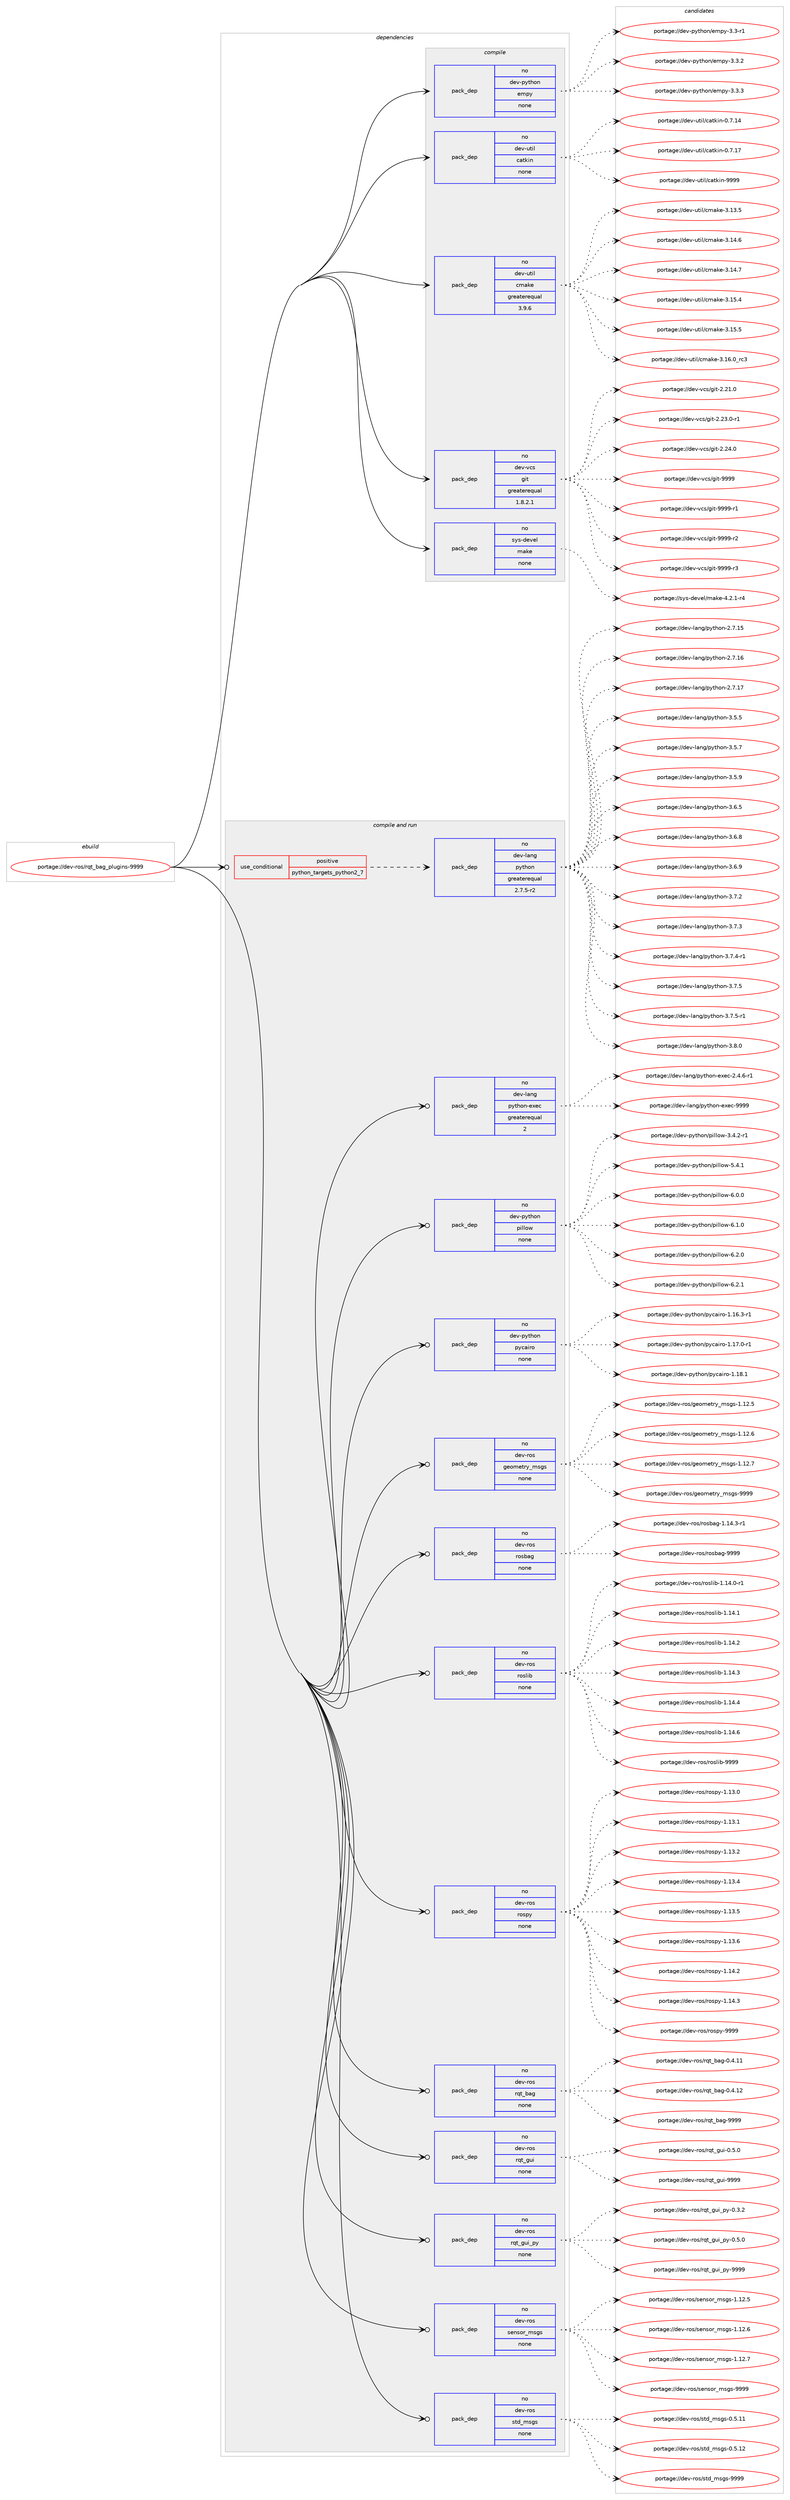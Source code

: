 digraph prolog {

# *************
# Graph options
# *************

newrank=true;
concentrate=true;
compound=true;
graph [rankdir=LR,fontname=Helvetica,fontsize=10,ranksep=1.5];#, ranksep=2.5, nodesep=0.2];
edge  [arrowhead=vee];
node  [fontname=Helvetica,fontsize=10];

# **********
# The ebuild
# **********

subgraph cluster_leftcol {
color=gray;
rank=same;
label=<<i>ebuild</i>>;
id [label="portage://dev-ros/rqt_bag_plugins-9999", color=red, width=4, href="../dev-ros/rqt_bag_plugins-9999.svg"];
}

# ****************
# The dependencies
# ****************

subgraph cluster_midcol {
color=gray;
label=<<i>dependencies</i>>;
subgraph cluster_compile {
fillcolor="#eeeeee";
style=filled;
label=<<i>compile</i>>;
subgraph pack152246 {
dependency200230 [label=<<TABLE BORDER="0" CELLBORDER="1" CELLSPACING="0" CELLPADDING="4" WIDTH="220"><TR><TD ROWSPAN="6" CELLPADDING="30">pack_dep</TD></TR><TR><TD WIDTH="110">no</TD></TR><TR><TD>dev-python</TD></TR><TR><TD>empy</TD></TR><TR><TD>none</TD></TR><TR><TD></TD></TR></TABLE>>, shape=none, color=blue];
}
id:e -> dependency200230:w [weight=20,style="solid",arrowhead="vee"];
subgraph pack152247 {
dependency200231 [label=<<TABLE BORDER="0" CELLBORDER="1" CELLSPACING="0" CELLPADDING="4" WIDTH="220"><TR><TD ROWSPAN="6" CELLPADDING="30">pack_dep</TD></TR><TR><TD WIDTH="110">no</TD></TR><TR><TD>dev-util</TD></TR><TR><TD>catkin</TD></TR><TR><TD>none</TD></TR><TR><TD></TD></TR></TABLE>>, shape=none, color=blue];
}
id:e -> dependency200231:w [weight=20,style="solid",arrowhead="vee"];
subgraph pack152248 {
dependency200232 [label=<<TABLE BORDER="0" CELLBORDER="1" CELLSPACING="0" CELLPADDING="4" WIDTH="220"><TR><TD ROWSPAN="6" CELLPADDING="30">pack_dep</TD></TR><TR><TD WIDTH="110">no</TD></TR><TR><TD>dev-util</TD></TR><TR><TD>cmake</TD></TR><TR><TD>greaterequal</TD></TR><TR><TD>3.9.6</TD></TR></TABLE>>, shape=none, color=blue];
}
id:e -> dependency200232:w [weight=20,style="solid",arrowhead="vee"];
subgraph pack152249 {
dependency200233 [label=<<TABLE BORDER="0" CELLBORDER="1" CELLSPACING="0" CELLPADDING="4" WIDTH="220"><TR><TD ROWSPAN="6" CELLPADDING="30">pack_dep</TD></TR><TR><TD WIDTH="110">no</TD></TR><TR><TD>dev-vcs</TD></TR><TR><TD>git</TD></TR><TR><TD>greaterequal</TD></TR><TR><TD>1.8.2.1</TD></TR></TABLE>>, shape=none, color=blue];
}
id:e -> dependency200233:w [weight=20,style="solid",arrowhead="vee"];
subgraph pack152250 {
dependency200234 [label=<<TABLE BORDER="0" CELLBORDER="1" CELLSPACING="0" CELLPADDING="4" WIDTH="220"><TR><TD ROWSPAN="6" CELLPADDING="30">pack_dep</TD></TR><TR><TD WIDTH="110">no</TD></TR><TR><TD>sys-devel</TD></TR><TR><TD>make</TD></TR><TR><TD>none</TD></TR><TR><TD></TD></TR></TABLE>>, shape=none, color=blue];
}
id:e -> dependency200234:w [weight=20,style="solid",arrowhead="vee"];
}
subgraph cluster_compileandrun {
fillcolor="#eeeeee";
style=filled;
label=<<i>compile and run</i>>;
subgraph cond44556 {
dependency200235 [label=<<TABLE BORDER="0" CELLBORDER="1" CELLSPACING="0" CELLPADDING="4"><TR><TD ROWSPAN="3" CELLPADDING="10">use_conditional</TD></TR><TR><TD>positive</TD></TR><TR><TD>python_targets_python2_7</TD></TR></TABLE>>, shape=none, color=red];
subgraph pack152251 {
dependency200236 [label=<<TABLE BORDER="0" CELLBORDER="1" CELLSPACING="0" CELLPADDING="4" WIDTH="220"><TR><TD ROWSPAN="6" CELLPADDING="30">pack_dep</TD></TR><TR><TD WIDTH="110">no</TD></TR><TR><TD>dev-lang</TD></TR><TR><TD>python</TD></TR><TR><TD>greaterequal</TD></TR><TR><TD>2.7.5-r2</TD></TR></TABLE>>, shape=none, color=blue];
}
dependency200235:e -> dependency200236:w [weight=20,style="dashed",arrowhead="vee"];
}
id:e -> dependency200235:w [weight=20,style="solid",arrowhead="odotvee"];
subgraph pack152252 {
dependency200237 [label=<<TABLE BORDER="0" CELLBORDER="1" CELLSPACING="0" CELLPADDING="4" WIDTH="220"><TR><TD ROWSPAN="6" CELLPADDING="30">pack_dep</TD></TR><TR><TD WIDTH="110">no</TD></TR><TR><TD>dev-lang</TD></TR><TR><TD>python-exec</TD></TR><TR><TD>greaterequal</TD></TR><TR><TD>2</TD></TR></TABLE>>, shape=none, color=blue];
}
id:e -> dependency200237:w [weight=20,style="solid",arrowhead="odotvee"];
subgraph pack152253 {
dependency200238 [label=<<TABLE BORDER="0" CELLBORDER="1" CELLSPACING="0" CELLPADDING="4" WIDTH="220"><TR><TD ROWSPAN="6" CELLPADDING="30">pack_dep</TD></TR><TR><TD WIDTH="110">no</TD></TR><TR><TD>dev-python</TD></TR><TR><TD>pillow</TD></TR><TR><TD>none</TD></TR><TR><TD></TD></TR></TABLE>>, shape=none, color=blue];
}
id:e -> dependency200238:w [weight=20,style="solid",arrowhead="odotvee"];
subgraph pack152254 {
dependency200239 [label=<<TABLE BORDER="0" CELLBORDER="1" CELLSPACING="0" CELLPADDING="4" WIDTH="220"><TR><TD ROWSPAN="6" CELLPADDING="30">pack_dep</TD></TR><TR><TD WIDTH="110">no</TD></TR><TR><TD>dev-python</TD></TR><TR><TD>pycairo</TD></TR><TR><TD>none</TD></TR><TR><TD></TD></TR></TABLE>>, shape=none, color=blue];
}
id:e -> dependency200239:w [weight=20,style="solid",arrowhead="odotvee"];
subgraph pack152255 {
dependency200240 [label=<<TABLE BORDER="0" CELLBORDER="1" CELLSPACING="0" CELLPADDING="4" WIDTH="220"><TR><TD ROWSPAN="6" CELLPADDING="30">pack_dep</TD></TR><TR><TD WIDTH="110">no</TD></TR><TR><TD>dev-ros</TD></TR><TR><TD>geometry_msgs</TD></TR><TR><TD>none</TD></TR><TR><TD></TD></TR></TABLE>>, shape=none, color=blue];
}
id:e -> dependency200240:w [weight=20,style="solid",arrowhead="odotvee"];
subgraph pack152256 {
dependency200241 [label=<<TABLE BORDER="0" CELLBORDER="1" CELLSPACING="0" CELLPADDING="4" WIDTH="220"><TR><TD ROWSPAN="6" CELLPADDING="30">pack_dep</TD></TR><TR><TD WIDTH="110">no</TD></TR><TR><TD>dev-ros</TD></TR><TR><TD>rosbag</TD></TR><TR><TD>none</TD></TR><TR><TD></TD></TR></TABLE>>, shape=none, color=blue];
}
id:e -> dependency200241:w [weight=20,style="solid",arrowhead="odotvee"];
subgraph pack152257 {
dependency200242 [label=<<TABLE BORDER="0" CELLBORDER="1" CELLSPACING="0" CELLPADDING="4" WIDTH="220"><TR><TD ROWSPAN="6" CELLPADDING="30">pack_dep</TD></TR><TR><TD WIDTH="110">no</TD></TR><TR><TD>dev-ros</TD></TR><TR><TD>roslib</TD></TR><TR><TD>none</TD></TR><TR><TD></TD></TR></TABLE>>, shape=none, color=blue];
}
id:e -> dependency200242:w [weight=20,style="solid",arrowhead="odotvee"];
subgraph pack152258 {
dependency200243 [label=<<TABLE BORDER="0" CELLBORDER="1" CELLSPACING="0" CELLPADDING="4" WIDTH="220"><TR><TD ROWSPAN="6" CELLPADDING="30">pack_dep</TD></TR><TR><TD WIDTH="110">no</TD></TR><TR><TD>dev-ros</TD></TR><TR><TD>rospy</TD></TR><TR><TD>none</TD></TR><TR><TD></TD></TR></TABLE>>, shape=none, color=blue];
}
id:e -> dependency200243:w [weight=20,style="solid",arrowhead="odotvee"];
subgraph pack152259 {
dependency200244 [label=<<TABLE BORDER="0" CELLBORDER="1" CELLSPACING="0" CELLPADDING="4" WIDTH="220"><TR><TD ROWSPAN="6" CELLPADDING="30">pack_dep</TD></TR><TR><TD WIDTH="110">no</TD></TR><TR><TD>dev-ros</TD></TR><TR><TD>rqt_bag</TD></TR><TR><TD>none</TD></TR><TR><TD></TD></TR></TABLE>>, shape=none, color=blue];
}
id:e -> dependency200244:w [weight=20,style="solid",arrowhead="odotvee"];
subgraph pack152260 {
dependency200245 [label=<<TABLE BORDER="0" CELLBORDER="1" CELLSPACING="0" CELLPADDING="4" WIDTH="220"><TR><TD ROWSPAN="6" CELLPADDING="30">pack_dep</TD></TR><TR><TD WIDTH="110">no</TD></TR><TR><TD>dev-ros</TD></TR><TR><TD>rqt_gui</TD></TR><TR><TD>none</TD></TR><TR><TD></TD></TR></TABLE>>, shape=none, color=blue];
}
id:e -> dependency200245:w [weight=20,style="solid",arrowhead="odotvee"];
subgraph pack152261 {
dependency200246 [label=<<TABLE BORDER="0" CELLBORDER="1" CELLSPACING="0" CELLPADDING="4" WIDTH="220"><TR><TD ROWSPAN="6" CELLPADDING="30">pack_dep</TD></TR><TR><TD WIDTH="110">no</TD></TR><TR><TD>dev-ros</TD></TR><TR><TD>rqt_gui_py</TD></TR><TR><TD>none</TD></TR><TR><TD></TD></TR></TABLE>>, shape=none, color=blue];
}
id:e -> dependency200246:w [weight=20,style="solid",arrowhead="odotvee"];
subgraph pack152262 {
dependency200247 [label=<<TABLE BORDER="0" CELLBORDER="1" CELLSPACING="0" CELLPADDING="4" WIDTH="220"><TR><TD ROWSPAN="6" CELLPADDING="30">pack_dep</TD></TR><TR><TD WIDTH="110">no</TD></TR><TR><TD>dev-ros</TD></TR><TR><TD>sensor_msgs</TD></TR><TR><TD>none</TD></TR><TR><TD></TD></TR></TABLE>>, shape=none, color=blue];
}
id:e -> dependency200247:w [weight=20,style="solid",arrowhead="odotvee"];
subgraph pack152263 {
dependency200248 [label=<<TABLE BORDER="0" CELLBORDER="1" CELLSPACING="0" CELLPADDING="4" WIDTH="220"><TR><TD ROWSPAN="6" CELLPADDING="30">pack_dep</TD></TR><TR><TD WIDTH="110">no</TD></TR><TR><TD>dev-ros</TD></TR><TR><TD>std_msgs</TD></TR><TR><TD>none</TD></TR><TR><TD></TD></TR></TABLE>>, shape=none, color=blue];
}
id:e -> dependency200248:w [weight=20,style="solid",arrowhead="odotvee"];
}
subgraph cluster_run {
fillcolor="#eeeeee";
style=filled;
label=<<i>run</i>>;
}
}

# **************
# The candidates
# **************

subgraph cluster_choices {
rank=same;
color=gray;
label=<<i>candidates</i>>;

subgraph choice152246 {
color=black;
nodesep=1;
choiceportage1001011184511212111610411111047101109112121455146514511449 [label="portage://dev-python/empy-3.3-r1", color=red, width=4,href="../dev-python/empy-3.3-r1.svg"];
choiceportage1001011184511212111610411111047101109112121455146514650 [label="portage://dev-python/empy-3.3.2", color=red, width=4,href="../dev-python/empy-3.3.2.svg"];
choiceportage1001011184511212111610411111047101109112121455146514651 [label="portage://dev-python/empy-3.3.3", color=red, width=4,href="../dev-python/empy-3.3.3.svg"];
dependency200230:e -> choiceportage1001011184511212111610411111047101109112121455146514511449:w [style=dotted,weight="100"];
dependency200230:e -> choiceportage1001011184511212111610411111047101109112121455146514650:w [style=dotted,weight="100"];
dependency200230:e -> choiceportage1001011184511212111610411111047101109112121455146514651:w [style=dotted,weight="100"];
}
subgraph choice152247 {
color=black;
nodesep=1;
choiceportage1001011184511711610510847999711610710511045484655464952 [label="portage://dev-util/catkin-0.7.14", color=red, width=4,href="../dev-util/catkin-0.7.14.svg"];
choiceportage1001011184511711610510847999711610710511045484655464955 [label="portage://dev-util/catkin-0.7.17", color=red, width=4,href="../dev-util/catkin-0.7.17.svg"];
choiceportage100101118451171161051084799971161071051104557575757 [label="portage://dev-util/catkin-9999", color=red, width=4,href="../dev-util/catkin-9999.svg"];
dependency200231:e -> choiceportage1001011184511711610510847999711610710511045484655464952:w [style=dotted,weight="100"];
dependency200231:e -> choiceportage1001011184511711610510847999711610710511045484655464955:w [style=dotted,weight="100"];
dependency200231:e -> choiceportage100101118451171161051084799971161071051104557575757:w [style=dotted,weight="100"];
}
subgraph choice152248 {
color=black;
nodesep=1;
choiceportage1001011184511711610510847991099710710145514649514653 [label="portage://dev-util/cmake-3.13.5", color=red, width=4,href="../dev-util/cmake-3.13.5.svg"];
choiceportage1001011184511711610510847991099710710145514649524654 [label="portage://dev-util/cmake-3.14.6", color=red, width=4,href="../dev-util/cmake-3.14.6.svg"];
choiceportage1001011184511711610510847991099710710145514649524655 [label="portage://dev-util/cmake-3.14.7", color=red, width=4,href="../dev-util/cmake-3.14.7.svg"];
choiceportage1001011184511711610510847991099710710145514649534652 [label="portage://dev-util/cmake-3.15.4", color=red, width=4,href="../dev-util/cmake-3.15.4.svg"];
choiceportage1001011184511711610510847991099710710145514649534653 [label="portage://dev-util/cmake-3.15.5", color=red, width=4,href="../dev-util/cmake-3.15.5.svg"];
choiceportage1001011184511711610510847991099710710145514649544648951149951 [label="portage://dev-util/cmake-3.16.0_rc3", color=red, width=4,href="../dev-util/cmake-3.16.0_rc3.svg"];
dependency200232:e -> choiceportage1001011184511711610510847991099710710145514649514653:w [style=dotted,weight="100"];
dependency200232:e -> choiceportage1001011184511711610510847991099710710145514649524654:w [style=dotted,weight="100"];
dependency200232:e -> choiceportage1001011184511711610510847991099710710145514649524655:w [style=dotted,weight="100"];
dependency200232:e -> choiceportage1001011184511711610510847991099710710145514649534652:w [style=dotted,weight="100"];
dependency200232:e -> choiceportage1001011184511711610510847991099710710145514649534653:w [style=dotted,weight="100"];
dependency200232:e -> choiceportage1001011184511711610510847991099710710145514649544648951149951:w [style=dotted,weight="100"];
}
subgraph choice152249 {
color=black;
nodesep=1;
choiceportage10010111845118991154710310511645504650494648 [label="portage://dev-vcs/git-2.21.0", color=red, width=4,href="../dev-vcs/git-2.21.0.svg"];
choiceportage100101118451189911547103105116455046505146484511449 [label="portage://dev-vcs/git-2.23.0-r1", color=red, width=4,href="../dev-vcs/git-2.23.0-r1.svg"];
choiceportage10010111845118991154710310511645504650524648 [label="portage://dev-vcs/git-2.24.0", color=red, width=4,href="../dev-vcs/git-2.24.0.svg"];
choiceportage1001011184511899115471031051164557575757 [label="portage://dev-vcs/git-9999", color=red, width=4,href="../dev-vcs/git-9999.svg"];
choiceportage10010111845118991154710310511645575757574511449 [label="portage://dev-vcs/git-9999-r1", color=red, width=4,href="../dev-vcs/git-9999-r1.svg"];
choiceportage10010111845118991154710310511645575757574511450 [label="portage://dev-vcs/git-9999-r2", color=red, width=4,href="../dev-vcs/git-9999-r2.svg"];
choiceportage10010111845118991154710310511645575757574511451 [label="portage://dev-vcs/git-9999-r3", color=red, width=4,href="../dev-vcs/git-9999-r3.svg"];
dependency200233:e -> choiceportage10010111845118991154710310511645504650494648:w [style=dotted,weight="100"];
dependency200233:e -> choiceportage100101118451189911547103105116455046505146484511449:w [style=dotted,weight="100"];
dependency200233:e -> choiceportage10010111845118991154710310511645504650524648:w [style=dotted,weight="100"];
dependency200233:e -> choiceportage1001011184511899115471031051164557575757:w [style=dotted,weight="100"];
dependency200233:e -> choiceportage10010111845118991154710310511645575757574511449:w [style=dotted,weight="100"];
dependency200233:e -> choiceportage10010111845118991154710310511645575757574511450:w [style=dotted,weight="100"];
dependency200233:e -> choiceportage10010111845118991154710310511645575757574511451:w [style=dotted,weight="100"];
}
subgraph choice152250 {
color=black;
nodesep=1;
choiceportage1151211154510010111810110847109971071014552465046494511452 [label="portage://sys-devel/make-4.2.1-r4", color=red, width=4,href="../sys-devel/make-4.2.1-r4.svg"];
dependency200234:e -> choiceportage1151211154510010111810110847109971071014552465046494511452:w [style=dotted,weight="100"];
}
subgraph choice152251 {
color=black;
nodesep=1;
choiceportage10010111845108971101034711212111610411111045504655464953 [label="portage://dev-lang/python-2.7.15", color=red, width=4,href="../dev-lang/python-2.7.15.svg"];
choiceportage10010111845108971101034711212111610411111045504655464954 [label="portage://dev-lang/python-2.7.16", color=red, width=4,href="../dev-lang/python-2.7.16.svg"];
choiceportage10010111845108971101034711212111610411111045504655464955 [label="portage://dev-lang/python-2.7.17", color=red, width=4,href="../dev-lang/python-2.7.17.svg"];
choiceportage100101118451089711010347112121116104111110455146534653 [label="portage://dev-lang/python-3.5.5", color=red, width=4,href="../dev-lang/python-3.5.5.svg"];
choiceportage100101118451089711010347112121116104111110455146534655 [label="portage://dev-lang/python-3.5.7", color=red, width=4,href="../dev-lang/python-3.5.7.svg"];
choiceportage100101118451089711010347112121116104111110455146534657 [label="portage://dev-lang/python-3.5.9", color=red, width=4,href="../dev-lang/python-3.5.9.svg"];
choiceportage100101118451089711010347112121116104111110455146544653 [label="portage://dev-lang/python-3.6.5", color=red, width=4,href="../dev-lang/python-3.6.5.svg"];
choiceportage100101118451089711010347112121116104111110455146544656 [label="portage://dev-lang/python-3.6.8", color=red, width=4,href="../dev-lang/python-3.6.8.svg"];
choiceportage100101118451089711010347112121116104111110455146544657 [label="portage://dev-lang/python-3.6.9", color=red, width=4,href="../dev-lang/python-3.6.9.svg"];
choiceportage100101118451089711010347112121116104111110455146554650 [label="portage://dev-lang/python-3.7.2", color=red, width=4,href="../dev-lang/python-3.7.2.svg"];
choiceportage100101118451089711010347112121116104111110455146554651 [label="portage://dev-lang/python-3.7.3", color=red, width=4,href="../dev-lang/python-3.7.3.svg"];
choiceportage1001011184510897110103471121211161041111104551465546524511449 [label="portage://dev-lang/python-3.7.4-r1", color=red, width=4,href="../dev-lang/python-3.7.4-r1.svg"];
choiceportage100101118451089711010347112121116104111110455146554653 [label="portage://dev-lang/python-3.7.5", color=red, width=4,href="../dev-lang/python-3.7.5.svg"];
choiceportage1001011184510897110103471121211161041111104551465546534511449 [label="portage://dev-lang/python-3.7.5-r1", color=red, width=4,href="../dev-lang/python-3.7.5-r1.svg"];
choiceportage100101118451089711010347112121116104111110455146564648 [label="portage://dev-lang/python-3.8.0", color=red, width=4,href="../dev-lang/python-3.8.0.svg"];
dependency200236:e -> choiceportage10010111845108971101034711212111610411111045504655464953:w [style=dotted,weight="100"];
dependency200236:e -> choiceportage10010111845108971101034711212111610411111045504655464954:w [style=dotted,weight="100"];
dependency200236:e -> choiceportage10010111845108971101034711212111610411111045504655464955:w [style=dotted,weight="100"];
dependency200236:e -> choiceportage100101118451089711010347112121116104111110455146534653:w [style=dotted,weight="100"];
dependency200236:e -> choiceportage100101118451089711010347112121116104111110455146534655:w [style=dotted,weight="100"];
dependency200236:e -> choiceportage100101118451089711010347112121116104111110455146534657:w [style=dotted,weight="100"];
dependency200236:e -> choiceportage100101118451089711010347112121116104111110455146544653:w [style=dotted,weight="100"];
dependency200236:e -> choiceportage100101118451089711010347112121116104111110455146544656:w [style=dotted,weight="100"];
dependency200236:e -> choiceportage100101118451089711010347112121116104111110455146544657:w [style=dotted,weight="100"];
dependency200236:e -> choiceportage100101118451089711010347112121116104111110455146554650:w [style=dotted,weight="100"];
dependency200236:e -> choiceportage100101118451089711010347112121116104111110455146554651:w [style=dotted,weight="100"];
dependency200236:e -> choiceportage1001011184510897110103471121211161041111104551465546524511449:w [style=dotted,weight="100"];
dependency200236:e -> choiceportage100101118451089711010347112121116104111110455146554653:w [style=dotted,weight="100"];
dependency200236:e -> choiceportage1001011184510897110103471121211161041111104551465546534511449:w [style=dotted,weight="100"];
dependency200236:e -> choiceportage100101118451089711010347112121116104111110455146564648:w [style=dotted,weight="100"];
}
subgraph choice152252 {
color=black;
nodesep=1;
choiceportage10010111845108971101034711212111610411111045101120101994550465246544511449 [label="portage://dev-lang/python-exec-2.4.6-r1", color=red, width=4,href="../dev-lang/python-exec-2.4.6-r1.svg"];
choiceportage10010111845108971101034711212111610411111045101120101994557575757 [label="portage://dev-lang/python-exec-9999", color=red, width=4,href="../dev-lang/python-exec-9999.svg"];
dependency200237:e -> choiceportage10010111845108971101034711212111610411111045101120101994550465246544511449:w [style=dotted,weight="100"];
dependency200237:e -> choiceportage10010111845108971101034711212111610411111045101120101994557575757:w [style=dotted,weight="100"];
}
subgraph choice152253 {
color=black;
nodesep=1;
choiceportage10010111845112121116104111110471121051081081111194551465246504511449 [label="portage://dev-python/pillow-3.4.2-r1", color=red, width=4,href="../dev-python/pillow-3.4.2-r1.svg"];
choiceportage1001011184511212111610411111047112105108108111119455346524649 [label="portage://dev-python/pillow-5.4.1", color=red, width=4,href="../dev-python/pillow-5.4.1.svg"];
choiceportage1001011184511212111610411111047112105108108111119455446484648 [label="portage://dev-python/pillow-6.0.0", color=red, width=4,href="../dev-python/pillow-6.0.0.svg"];
choiceportage1001011184511212111610411111047112105108108111119455446494648 [label="portage://dev-python/pillow-6.1.0", color=red, width=4,href="../dev-python/pillow-6.1.0.svg"];
choiceportage1001011184511212111610411111047112105108108111119455446504648 [label="portage://dev-python/pillow-6.2.0", color=red, width=4,href="../dev-python/pillow-6.2.0.svg"];
choiceportage1001011184511212111610411111047112105108108111119455446504649 [label="portage://dev-python/pillow-6.2.1", color=red, width=4,href="../dev-python/pillow-6.2.1.svg"];
dependency200238:e -> choiceportage10010111845112121116104111110471121051081081111194551465246504511449:w [style=dotted,weight="100"];
dependency200238:e -> choiceportage1001011184511212111610411111047112105108108111119455346524649:w [style=dotted,weight="100"];
dependency200238:e -> choiceportage1001011184511212111610411111047112105108108111119455446484648:w [style=dotted,weight="100"];
dependency200238:e -> choiceportage1001011184511212111610411111047112105108108111119455446494648:w [style=dotted,weight="100"];
dependency200238:e -> choiceportage1001011184511212111610411111047112105108108111119455446504648:w [style=dotted,weight="100"];
dependency200238:e -> choiceportage1001011184511212111610411111047112105108108111119455446504649:w [style=dotted,weight="100"];
}
subgraph choice152254 {
color=black;
nodesep=1;
choiceportage10010111845112121116104111110471121219997105114111454946495446514511449 [label="portage://dev-python/pycairo-1.16.3-r1", color=red, width=4,href="../dev-python/pycairo-1.16.3-r1.svg"];
choiceportage10010111845112121116104111110471121219997105114111454946495546484511449 [label="portage://dev-python/pycairo-1.17.0-r1", color=red, width=4,href="../dev-python/pycairo-1.17.0-r1.svg"];
choiceportage1001011184511212111610411111047112121999710511411145494649564649 [label="portage://dev-python/pycairo-1.18.1", color=red, width=4,href="../dev-python/pycairo-1.18.1.svg"];
dependency200239:e -> choiceportage10010111845112121116104111110471121219997105114111454946495446514511449:w [style=dotted,weight="100"];
dependency200239:e -> choiceportage10010111845112121116104111110471121219997105114111454946495546484511449:w [style=dotted,weight="100"];
dependency200239:e -> choiceportage1001011184511212111610411111047112121999710511411145494649564649:w [style=dotted,weight="100"];
}
subgraph choice152255 {
color=black;
nodesep=1;
choiceportage10010111845114111115471031011111091011161141219510911510311545494649504653 [label="portage://dev-ros/geometry_msgs-1.12.5", color=red, width=4,href="../dev-ros/geometry_msgs-1.12.5.svg"];
choiceportage10010111845114111115471031011111091011161141219510911510311545494649504654 [label="portage://dev-ros/geometry_msgs-1.12.6", color=red, width=4,href="../dev-ros/geometry_msgs-1.12.6.svg"];
choiceportage10010111845114111115471031011111091011161141219510911510311545494649504655 [label="portage://dev-ros/geometry_msgs-1.12.7", color=red, width=4,href="../dev-ros/geometry_msgs-1.12.7.svg"];
choiceportage1001011184511411111547103101111109101116114121951091151031154557575757 [label="portage://dev-ros/geometry_msgs-9999", color=red, width=4,href="../dev-ros/geometry_msgs-9999.svg"];
dependency200240:e -> choiceportage10010111845114111115471031011111091011161141219510911510311545494649504653:w [style=dotted,weight="100"];
dependency200240:e -> choiceportage10010111845114111115471031011111091011161141219510911510311545494649504654:w [style=dotted,weight="100"];
dependency200240:e -> choiceportage10010111845114111115471031011111091011161141219510911510311545494649504655:w [style=dotted,weight="100"];
dependency200240:e -> choiceportage1001011184511411111547103101111109101116114121951091151031154557575757:w [style=dotted,weight="100"];
}
subgraph choice152256 {
color=black;
nodesep=1;
choiceportage10010111845114111115471141111159897103454946495246514511449 [label="portage://dev-ros/rosbag-1.14.3-r1", color=red, width=4,href="../dev-ros/rosbag-1.14.3-r1.svg"];
choiceportage100101118451141111154711411111598971034557575757 [label="portage://dev-ros/rosbag-9999", color=red, width=4,href="../dev-ros/rosbag-9999.svg"];
dependency200241:e -> choiceportage10010111845114111115471141111159897103454946495246514511449:w [style=dotted,weight="100"];
dependency200241:e -> choiceportage100101118451141111154711411111598971034557575757:w [style=dotted,weight="100"];
}
subgraph choice152257 {
color=black;
nodesep=1;
choiceportage100101118451141111154711411111510810598454946495246484511449 [label="portage://dev-ros/roslib-1.14.0-r1", color=red, width=4,href="../dev-ros/roslib-1.14.0-r1.svg"];
choiceportage10010111845114111115471141111151081059845494649524649 [label="portage://dev-ros/roslib-1.14.1", color=red, width=4,href="../dev-ros/roslib-1.14.1.svg"];
choiceportage10010111845114111115471141111151081059845494649524650 [label="portage://dev-ros/roslib-1.14.2", color=red, width=4,href="../dev-ros/roslib-1.14.2.svg"];
choiceportage10010111845114111115471141111151081059845494649524651 [label="portage://dev-ros/roslib-1.14.3", color=red, width=4,href="../dev-ros/roslib-1.14.3.svg"];
choiceportage10010111845114111115471141111151081059845494649524652 [label="portage://dev-ros/roslib-1.14.4", color=red, width=4,href="../dev-ros/roslib-1.14.4.svg"];
choiceportage10010111845114111115471141111151081059845494649524654 [label="portage://dev-ros/roslib-1.14.6", color=red, width=4,href="../dev-ros/roslib-1.14.6.svg"];
choiceportage1001011184511411111547114111115108105984557575757 [label="portage://dev-ros/roslib-9999", color=red, width=4,href="../dev-ros/roslib-9999.svg"];
dependency200242:e -> choiceportage100101118451141111154711411111510810598454946495246484511449:w [style=dotted,weight="100"];
dependency200242:e -> choiceportage10010111845114111115471141111151081059845494649524649:w [style=dotted,weight="100"];
dependency200242:e -> choiceportage10010111845114111115471141111151081059845494649524650:w [style=dotted,weight="100"];
dependency200242:e -> choiceportage10010111845114111115471141111151081059845494649524651:w [style=dotted,weight="100"];
dependency200242:e -> choiceportage10010111845114111115471141111151081059845494649524652:w [style=dotted,weight="100"];
dependency200242:e -> choiceportage10010111845114111115471141111151081059845494649524654:w [style=dotted,weight="100"];
dependency200242:e -> choiceportage1001011184511411111547114111115108105984557575757:w [style=dotted,weight="100"];
}
subgraph choice152258 {
color=black;
nodesep=1;
choiceportage100101118451141111154711411111511212145494649514648 [label="portage://dev-ros/rospy-1.13.0", color=red, width=4,href="../dev-ros/rospy-1.13.0.svg"];
choiceportage100101118451141111154711411111511212145494649514649 [label="portage://dev-ros/rospy-1.13.1", color=red, width=4,href="../dev-ros/rospy-1.13.1.svg"];
choiceportage100101118451141111154711411111511212145494649514650 [label="portage://dev-ros/rospy-1.13.2", color=red, width=4,href="../dev-ros/rospy-1.13.2.svg"];
choiceportage100101118451141111154711411111511212145494649514652 [label="portage://dev-ros/rospy-1.13.4", color=red, width=4,href="../dev-ros/rospy-1.13.4.svg"];
choiceportage100101118451141111154711411111511212145494649514653 [label="portage://dev-ros/rospy-1.13.5", color=red, width=4,href="../dev-ros/rospy-1.13.5.svg"];
choiceportage100101118451141111154711411111511212145494649514654 [label="portage://dev-ros/rospy-1.13.6", color=red, width=4,href="../dev-ros/rospy-1.13.6.svg"];
choiceportage100101118451141111154711411111511212145494649524650 [label="portage://dev-ros/rospy-1.14.2", color=red, width=4,href="../dev-ros/rospy-1.14.2.svg"];
choiceportage100101118451141111154711411111511212145494649524651 [label="portage://dev-ros/rospy-1.14.3", color=red, width=4,href="../dev-ros/rospy-1.14.3.svg"];
choiceportage10010111845114111115471141111151121214557575757 [label="portage://dev-ros/rospy-9999", color=red, width=4,href="../dev-ros/rospy-9999.svg"];
dependency200243:e -> choiceportage100101118451141111154711411111511212145494649514648:w [style=dotted,weight="100"];
dependency200243:e -> choiceportage100101118451141111154711411111511212145494649514649:w [style=dotted,weight="100"];
dependency200243:e -> choiceportage100101118451141111154711411111511212145494649514650:w [style=dotted,weight="100"];
dependency200243:e -> choiceportage100101118451141111154711411111511212145494649514652:w [style=dotted,weight="100"];
dependency200243:e -> choiceportage100101118451141111154711411111511212145494649514653:w [style=dotted,weight="100"];
dependency200243:e -> choiceportage100101118451141111154711411111511212145494649514654:w [style=dotted,weight="100"];
dependency200243:e -> choiceportage100101118451141111154711411111511212145494649524650:w [style=dotted,weight="100"];
dependency200243:e -> choiceportage100101118451141111154711411111511212145494649524651:w [style=dotted,weight="100"];
dependency200243:e -> choiceportage10010111845114111115471141111151121214557575757:w [style=dotted,weight="100"];
}
subgraph choice152259 {
color=black;
nodesep=1;
choiceportage100101118451141111154711411311695989710345484652464949 [label="portage://dev-ros/rqt_bag-0.4.11", color=red, width=4,href="../dev-ros/rqt_bag-0.4.11.svg"];
choiceportage100101118451141111154711411311695989710345484652464950 [label="portage://dev-ros/rqt_bag-0.4.12", color=red, width=4,href="../dev-ros/rqt_bag-0.4.12.svg"];
choiceportage10010111845114111115471141131169598971034557575757 [label="portage://dev-ros/rqt_bag-9999", color=red, width=4,href="../dev-ros/rqt_bag-9999.svg"];
dependency200244:e -> choiceportage100101118451141111154711411311695989710345484652464949:w [style=dotted,weight="100"];
dependency200244:e -> choiceportage100101118451141111154711411311695989710345484652464950:w [style=dotted,weight="100"];
dependency200244:e -> choiceportage10010111845114111115471141131169598971034557575757:w [style=dotted,weight="100"];
}
subgraph choice152260 {
color=black;
nodesep=1;
choiceportage100101118451141111154711411311695103117105454846534648 [label="portage://dev-ros/rqt_gui-0.5.0", color=red, width=4,href="../dev-ros/rqt_gui-0.5.0.svg"];
choiceportage1001011184511411111547114113116951031171054557575757 [label="portage://dev-ros/rqt_gui-9999", color=red, width=4,href="../dev-ros/rqt_gui-9999.svg"];
dependency200245:e -> choiceportage100101118451141111154711411311695103117105454846534648:w [style=dotted,weight="100"];
dependency200245:e -> choiceportage1001011184511411111547114113116951031171054557575757:w [style=dotted,weight="100"];
}
subgraph choice152261 {
color=black;
nodesep=1;
choiceportage10010111845114111115471141131169510311710595112121454846514650 [label="portage://dev-ros/rqt_gui_py-0.3.2", color=red, width=4,href="../dev-ros/rqt_gui_py-0.3.2.svg"];
choiceportage10010111845114111115471141131169510311710595112121454846534648 [label="portage://dev-ros/rqt_gui_py-0.5.0", color=red, width=4,href="../dev-ros/rqt_gui_py-0.5.0.svg"];
choiceportage100101118451141111154711411311695103117105951121214557575757 [label="portage://dev-ros/rqt_gui_py-9999", color=red, width=4,href="../dev-ros/rqt_gui_py-9999.svg"];
dependency200246:e -> choiceportage10010111845114111115471141131169510311710595112121454846514650:w [style=dotted,weight="100"];
dependency200246:e -> choiceportage10010111845114111115471141131169510311710595112121454846534648:w [style=dotted,weight="100"];
dependency200246:e -> choiceportage100101118451141111154711411311695103117105951121214557575757:w [style=dotted,weight="100"];
}
subgraph choice152262 {
color=black;
nodesep=1;
choiceportage10010111845114111115471151011101151111149510911510311545494649504653 [label="portage://dev-ros/sensor_msgs-1.12.5", color=red, width=4,href="../dev-ros/sensor_msgs-1.12.5.svg"];
choiceportage10010111845114111115471151011101151111149510911510311545494649504654 [label="portage://dev-ros/sensor_msgs-1.12.6", color=red, width=4,href="../dev-ros/sensor_msgs-1.12.6.svg"];
choiceportage10010111845114111115471151011101151111149510911510311545494649504655 [label="portage://dev-ros/sensor_msgs-1.12.7", color=red, width=4,href="../dev-ros/sensor_msgs-1.12.7.svg"];
choiceportage1001011184511411111547115101110115111114951091151031154557575757 [label="portage://dev-ros/sensor_msgs-9999", color=red, width=4,href="../dev-ros/sensor_msgs-9999.svg"];
dependency200247:e -> choiceportage10010111845114111115471151011101151111149510911510311545494649504653:w [style=dotted,weight="100"];
dependency200247:e -> choiceportage10010111845114111115471151011101151111149510911510311545494649504654:w [style=dotted,weight="100"];
dependency200247:e -> choiceportage10010111845114111115471151011101151111149510911510311545494649504655:w [style=dotted,weight="100"];
dependency200247:e -> choiceportage1001011184511411111547115101110115111114951091151031154557575757:w [style=dotted,weight="100"];
}
subgraph choice152263 {
color=black;
nodesep=1;
choiceportage10010111845114111115471151161009510911510311545484653464949 [label="portage://dev-ros/std_msgs-0.5.11", color=red, width=4,href="../dev-ros/std_msgs-0.5.11.svg"];
choiceportage10010111845114111115471151161009510911510311545484653464950 [label="portage://dev-ros/std_msgs-0.5.12", color=red, width=4,href="../dev-ros/std_msgs-0.5.12.svg"];
choiceportage1001011184511411111547115116100951091151031154557575757 [label="portage://dev-ros/std_msgs-9999", color=red, width=4,href="../dev-ros/std_msgs-9999.svg"];
dependency200248:e -> choiceportage10010111845114111115471151161009510911510311545484653464949:w [style=dotted,weight="100"];
dependency200248:e -> choiceportage10010111845114111115471151161009510911510311545484653464950:w [style=dotted,weight="100"];
dependency200248:e -> choiceportage1001011184511411111547115116100951091151031154557575757:w [style=dotted,weight="100"];
}
}

}
